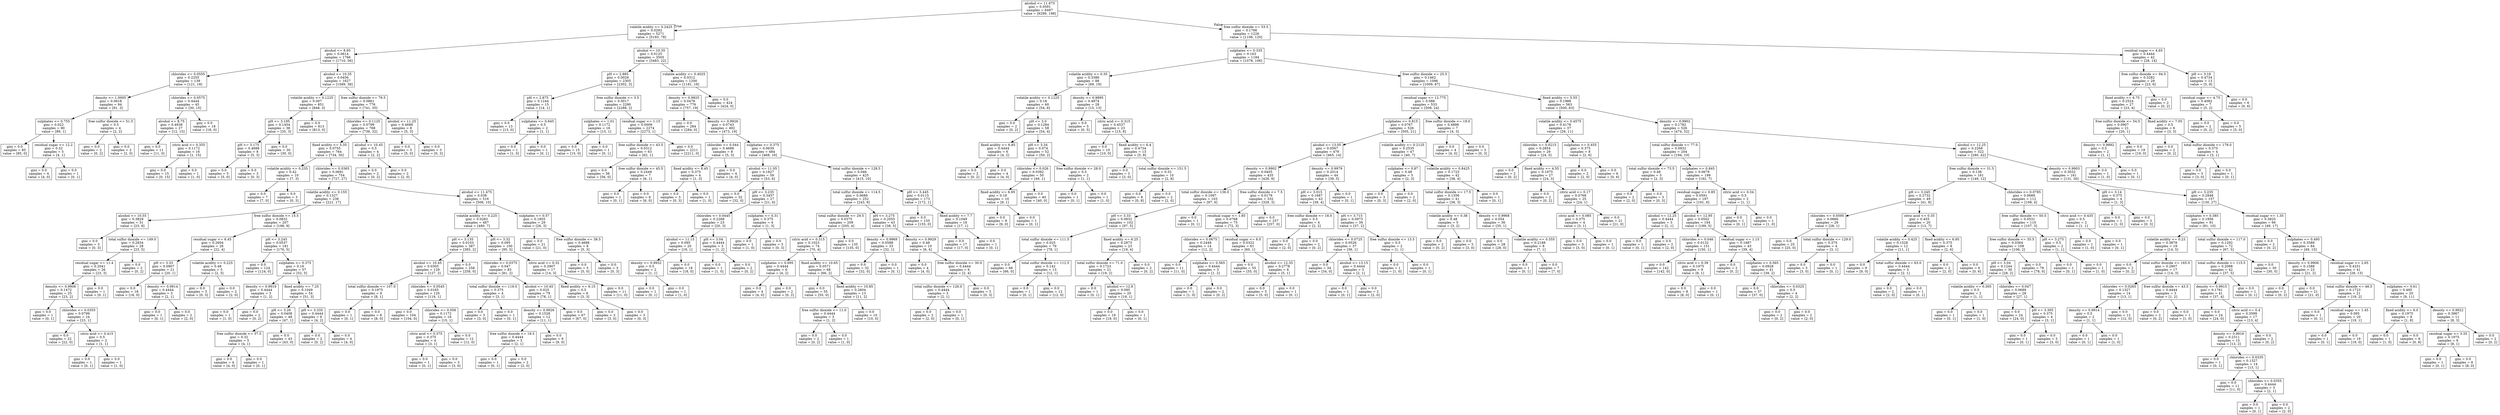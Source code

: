 digraph Tree {
node [shape=box] ;
0 [label="alcohol <= 11.675\ngini = 0.0591\nsamples = 6497\nvalue = [6299, 198]"] ;
1 [label="volatile acidity <= 0.2425\ngini = 0.0292\nsamples = 5271\nvalue = [5193, 78]"] ;
0 -> 1 [labeldistance=2.5, labelangle=45, headlabel="True"] ;
2 [label="alcohol <= 8.95\ngini = 0.0614\nsamples = 1766\nvalue = [1710, 56]"] ;
1 -> 2 ;
3 [label="chlorides <= 0.0555\ngini = 0.2255\nsamples = 139\nvalue = [121, 18]"] ;
2 -> 3 ;
4 [label="density <= 1.0005\ngini = 0.0618\nsamples = 94\nvalue = [91, 3]"] ;
3 -> 4 ;
5 [label="sulphates <= 0.755\ngini = 0.022\nsamples = 90\nvalue = [89, 1]"] ;
4 -> 5 ;
6 [label="gini = 0.0\nsamples = 85\nvalue = [85, 0]"] ;
5 -> 6 ;
7 [label="residual sugar <= 12.2\ngini = 0.32\nsamples = 5\nvalue = [4, 1]"] ;
5 -> 7 ;
8 [label="gini = 0.0\nsamples = 4\nvalue = [4, 0]"] ;
7 -> 8 ;
9 [label="gini = 0.0\nsamples = 1\nvalue = [0, 1]"] ;
7 -> 9 ;
10 [label="free sulfur dioxide <= 51.5\ngini = 0.5\nsamples = 4\nvalue = [2, 2]"] ;
4 -> 10 ;
11 [label="gini = 0.0\nsamples = 2\nvalue = [0, 2]"] ;
10 -> 11 ;
12 [label="gini = 0.0\nsamples = 2\nvalue = [2, 0]"] ;
10 -> 12 ;
13 [label="chlorides <= 0.0575\ngini = 0.4444\nsamples = 45\nvalue = [30, 15]"] ;
3 -> 13 ;
14 [label="alcohol <= 8.75\ngini = 0.4938\nsamples = 27\nvalue = [12, 15]"] ;
13 -> 14 ;
15 [label="gini = 0.0\nsamples = 11\nvalue = [11, 0]"] ;
14 -> 15 ;
16 [label="citric acid <= 0.355\ngini = 0.1172\nsamples = 16\nvalue = [1, 15]"] ;
14 -> 16 ;
17 [label="gini = 0.0\nsamples = 15\nvalue = [0, 15]"] ;
16 -> 17 ;
18 [label="gini = 0.0\nsamples = 1\nvalue = [1, 0]"] ;
16 -> 18 ;
19 [label="gini = 0.0\nsamples = 18\nvalue = [18, 0]"] ;
13 -> 19 ;
20 [label="alcohol <= 10.35\ngini = 0.0456\nsamples = 1627\nvalue = [1589, 38]"] ;
2 -> 20 ;
21 [label="volatile acidity <= 0.1225\ngini = 0.007\nsamples = 851\nvalue = [848, 3]"] ;
20 -> 21 ;
22 [label="pH <= 3.195\ngini = 0.1454\nsamples = 38\nvalue = [35, 3]"] ;
21 -> 22 ;
23 [label="pH <= 3.175\ngini = 0.4688\nsamples = 8\nvalue = [5, 3]"] ;
22 -> 23 ;
24 [label="gini = 0.0\nsamples = 5\nvalue = [5, 0]"] ;
23 -> 24 ;
25 [label="gini = 0.0\nsamples = 3\nvalue = [0, 3]"] ;
23 -> 25 ;
26 [label="gini = 0.0\nsamples = 30\nvalue = [30, 0]"] ;
22 -> 26 ;
27 [label="gini = 0.0\nsamples = 813\nvalue = [813, 0]"] ;
21 -> 27 ;
28 [label="free sulfur dioxide <= 79.5\ngini = 0.0861\nsamples = 776\nvalue = [741, 35]"] ;
20 -> 28 ;
29 [label="chlorides <= 0.1125\ngini = 0.0799\nsamples = 768\nvalue = [736, 32]"] ;
28 -> 29 ;
30 [label="fixed acidity <= 5.35\ngini = 0.0755\nsamples = 764\nvalue = [734, 30]"] ;
29 -> 30 ;
31 [label="volatile acidity <= 0.235\ngini = 0.42\nsamples = 10\nvalue = [7, 3]"] ;
30 -> 31 ;
32 [label="gini = 0.0\nsamples = 7\nvalue = [7, 0]"] ;
31 -> 32 ;
33 [label="gini = 0.0\nsamples = 3\nvalue = [0, 3]"] ;
31 -> 33 ;
34 [label="chlorides <= 0.0365\ngini = 0.0691\nsamples = 754\nvalue = [727, 27]"] ;
30 -> 34 ;
35 [label="volatile acidity <= 0.155\ngini = 0.1327\nsamples = 238\nvalue = [221, 17]"] ;
34 -> 35 ;
36 [label="alcohol <= 10.55\ngini = 0.3829\nsamples = 31\nvalue = [23, 8]"] ;
35 -> 36 ;
37 [label="gini = 0.0\nsamples = 3\nvalue = [0, 3]"] ;
36 -> 37 ;
38 [label="total sulfur dioxide <= 149.0\ngini = 0.2934\nsamples = 28\nvalue = [23, 5]"] ;
36 -> 38 ;
39 [label="residual sugar <= 11.4\ngini = 0.2041\nsamples = 26\nvalue = [23, 3]"] ;
38 -> 39 ;
40 [label="density <= 0.9906\ngini = 0.1472\nsamples = 25\nvalue = [23, 2]"] ;
39 -> 40 ;
41 [label="gini = 0.0\nsamples = 1\nvalue = [0, 1]"] ;
40 -> 41 ;
42 [label="chlorides <= 0.0355\ngini = 0.0799\nsamples = 24\nvalue = [23, 1]"] ;
40 -> 42 ;
43 [label="gini = 0.0\nsamples = 22\nvalue = [22, 0]"] ;
42 -> 43 ;
44 [label="citric acid <= 0.415\ngini = 0.5\nsamples = 2\nvalue = [1, 1]"] ;
42 -> 44 ;
45 [label="gini = 0.0\nsamples = 1\nvalue = [0, 1]"] ;
44 -> 45 ;
46 [label="gini = 0.0\nsamples = 1\nvalue = [1, 0]"] ;
44 -> 46 ;
47 [label="gini = 0.0\nsamples = 1\nvalue = [0, 1]"] ;
39 -> 47 ;
48 [label="gini = 0.0\nsamples = 2\nvalue = [0, 2]"] ;
38 -> 48 ;
49 [label="free sulfur dioxide <= 15.5\ngini = 0.0832\nsamples = 207\nvalue = [198, 9]"] ;
35 -> 49 ;
50 [label="residual sugar <= 6.45\ngini = 0.2604\nsamples = 26\nvalue = [22, 4]"] ;
49 -> 50 ;
51 [label="pH <= 3.33\ngini = 0.0907\nsamples = 21\nvalue = [20, 1]"] ;
50 -> 51 ;
52 [label="gini = 0.0\nsamples = 18\nvalue = [18, 0]"] ;
51 -> 52 ;
53 [label="density <= 0.9914\ngini = 0.4444\nsamples = 3\nvalue = [2, 1]"] ;
51 -> 53 ;
54 [label="gini = 0.0\nsamples = 1\nvalue = [0, 1]"] ;
53 -> 54 ;
55 [label="gini = 0.0\nsamples = 2\nvalue = [2, 0]"] ;
53 -> 55 ;
56 [label="volatile acidity <= 0.225\ngini = 0.48\nsamples = 5\nvalue = [2, 3]"] ;
50 -> 56 ;
57 [label="gini = 0.0\nsamples = 3\nvalue = [0, 3]"] ;
56 -> 57 ;
58 [label="gini = 0.0\nsamples = 2\nvalue = [2, 0]"] ;
56 -> 58 ;
59 [label="pH <= 3.245\ngini = 0.0537\nsamples = 181\nvalue = [176, 5]"] ;
49 -> 59 ;
60 [label="gini = 0.0\nsamples = 124\nvalue = [124, 0]"] ;
59 -> 60 ;
61 [label="sulphates <= 0.375\ngini = 0.16\nsamples = 57\nvalue = [52, 5]"] ;
59 -> 61 ;
62 [label="density <= 0.9919\ngini = 0.4444\nsamples = 3\nvalue = [1, 2]"] ;
61 -> 62 ;
63 [label="gini = 0.0\nsamples = 1\nvalue = [1, 0]"] ;
62 -> 63 ;
64 [label="gini = 0.0\nsamples = 2\nvalue = [0, 2]"] ;
62 -> 64 ;
65 [label="fixed acidity <= 7.25\ngini = 0.1049\nsamples = 54\nvalue = [51, 3]"] ;
61 -> 65 ;
66 [label="pH <= 3.26\ngini = 0.0408\nsamples = 48\nvalue = [47, 1]"] ;
65 -> 66 ;
67 [label="free sulfur dioxide <= 37.5\ngini = 0.32\nsamples = 5\nvalue = [4, 1]"] ;
66 -> 67 ;
68 [label="gini = 0.0\nsamples = 4\nvalue = [4, 0]"] ;
67 -> 68 ;
69 [label="gini = 0.0\nsamples = 1\nvalue = [0, 1]"] ;
67 -> 69 ;
70 [label="gini = 0.0\nsamples = 43\nvalue = [43, 0]"] ;
66 -> 70 ;
71 [label="pH <= 3.335\ngini = 0.4444\nsamples = 6\nvalue = [4, 2]"] ;
65 -> 71 ;
72 [label="gini = 0.0\nsamples = 2\nvalue = [0, 2]"] ;
71 -> 72 ;
73 [label="gini = 0.0\nsamples = 4\nvalue = [4, 0]"] ;
71 -> 73 ;
74 [label="alcohol <= 11.475\ngini = 0.038\nsamples = 516\nvalue = [506, 10]"] ;
34 -> 74 ;
75 [label="volatile acidity <= 0.225\ngini = 0.0283\nsamples = 487\nvalue = [480, 7]"] ;
74 -> 75 ;
76 [label="pH <= 3.135\ngini = 0.0103\nsamples = 387\nvalue = [385, 2]"] ;
75 -> 76 ;
77 [label="alcohol <= 10.45\ngini = 0.0305\nsamples = 129\nvalue = [127, 2]"] ;
76 -> 77 ;
78 [label="total sulfur dioxide <= 107.0\ngini = 0.1975\nsamples = 9\nvalue = [8, 1]"] ;
77 -> 78 ;
79 [label="gini = 0.0\nsamples = 1\nvalue = [0, 1]"] ;
78 -> 79 ;
80 [label="gini = 0.0\nsamples = 8\nvalue = [8, 0]"] ;
78 -> 80 ;
81 [label="chlorides <= 0.0545\ngini = 0.0165\nsamples = 120\nvalue = [119, 1]"] ;
77 -> 81 ;
82 [label="gini = 0.0\nsamples = 104\nvalue = [104, 0]"] ;
81 -> 82 ;
83 [label="chlorides <= 0.056\ngini = 0.1172\nsamples = 16\nvalue = [15, 1]"] ;
81 -> 83 ;
84 [label="citric acid <= 0.375\ngini = 0.375\nsamples = 4\nvalue = [3, 1]"] ;
83 -> 84 ;
85 [label="gini = 0.0\nsamples = 1\nvalue = [0, 1]"] ;
84 -> 85 ;
86 [label="gini = 0.0\nsamples = 3\nvalue = [3, 0]"] ;
84 -> 86 ;
87 [label="gini = 0.0\nsamples = 12\nvalue = [12, 0]"] ;
83 -> 87 ;
88 [label="gini = 0.0\nsamples = 258\nvalue = [258, 0]"] ;
76 -> 88 ;
89 [label="pH <= 3.32\ngini = 0.095\nsamples = 100\nvalue = [95, 5]"] ;
75 -> 89 ;
90 [label="chlorides <= 0.0375\ngini = 0.047\nsamples = 83\nvalue = [81, 2]"] ;
89 -> 90 ;
91 [label="total sulfur dioxide <= 119.0\ngini = 0.375\nsamples = 4\nvalue = [3, 1]"] ;
90 -> 91 ;
92 [label="gini = 0.0\nsamples = 3\nvalue = [3, 0]"] ;
91 -> 92 ;
93 [label="gini = 0.0\nsamples = 1\nvalue = [0, 1]"] ;
91 -> 93 ;
94 [label="alcohol <= 10.45\ngini = 0.025\nsamples = 79\nvalue = [78, 1]"] ;
90 -> 94 ;
95 [label="density <= 0.9926\ngini = 0.1528\nsamples = 12\nvalue = [11, 1]"] ;
94 -> 95 ;
96 [label="free sulfur dioxide <= 18.5\ngini = 0.4444\nsamples = 3\nvalue = [2, 1]"] ;
95 -> 96 ;
97 [label="gini = 0.0\nsamples = 1\nvalue = [0, 1]"] ;
96 -> 97 ;
98 [label="gini = 0.0\nsamples = 2\nvalue = [2, 0]"] ;
96 -> 98 ;
99 [label="gini = 0.0\nsamples = 9\nvalue = [9, 0]"] ;
95 -> 99 ;
100 [label="gini = 0.0\nsamples = 67\nvalue = [67, 0]"] ;
94 -> 100 ;
101 [label="citric acid <= 0.32\ngini = 0.2907\nsamples = 17\nvalue = [14, 3]"] ;
89 -> 101 ;
102 [label="fixed acidity <= 6.15\ngini = 0.5\nsamples = 6\nvalue = [3, 3]"] ;
101 -> 102 ;
103 [label="gini = 0.0\nsamples = 3\nvalue = [3, 0]"] ;
102 -> 103 ;
104 [label="gini = 0.0\nsamples = 3\nvalue = [0, 3]"] ;
102 -> 104 ;
105 [label="gini = 0.0\nsamples = 11\nvalue = [11, 0]"] ;
101 -> 105 ;
106 [label="sulphates <= 0.57\ngini = 0.1855\nsamples = 29\nvalue = [26, 3]"] ;
74 -> 106 ;
107 [label="gini = 0.0\nsamples = 21\nvalue = [21, 0]"] ;
106 -> 107 ;
108 [label="free sulfur dioxide <= 38.5\ngini = 0.4688\nsamples = 8\nvalue = [5, 3]"] ;
106 -> 108 ;
109 [label="gini = 0.0\nsamples = 5\nvalue = [5, 0]"] ;
108 -> 109 ;
110 [label="gini = 0.0\nsamples = 3\nvalue = [0, 3]"] ;
108 -> 110 ;
111 [label="alcohol <= 10.45\ngini = 0.5\nsamples = 4\nvalue = [2, 2]"] ;
29 -> 111 ;
112 [label="gini = 0.0\nsamples = 2\nvalue = [0, 2]"] ;
111 -> 112 ;
113 [label="gini = 0.0\nsamples = 2\nvalue = [2, 0]"] ;
111 -> 113 ;
114 [label="alcohol <= 11.25\ngini = 0.4688\nsamples = 8\nvalue = [5, 3]"] ;
28 -> 114 ;
115 [label="gini = 0.0\nsamples = 5\nvalue = [5, 0]"] ;
114 -> 115 ;
116 [label="gini = 0.0\nsamples = 3\nvalue = [0, 3]"] ;
114 -> 116 ;
117 [label="alcohol <= 10.35\ngini = 0.0125\nsamples = 3505\nvalue = [3483, 22]"] ;
1 -> 117 ;
118 [label="pH <= 2.885\ngini = 0.0026\nsamples = 2305\nvalue = [2302, 3]"] ;
117 -> 118 ;
119 [label="pH <= 2.875\ngini = 0.1244\nsamples = 15\nvalue = [14, 1]"] ;
118 -> 119 ;
120 [label="gini = 0.0\nsamples = 13\nvalue = [13, 0]"] ;
119 -> 120 ;
121 [label="sulphates <= 0.645\ngini = 0.5\nsamples = 2\nvalue = [1, 1]"] ;
119 -> 121 ;
122 [label="gini = 0.0\nsamples = 1\nvalue = [1, 0]"] ;
121 -> 122 ;
123 [label="gini = 0.0\nsamples = 1\nvalue = [0, 1]"] ;
121 -> 123 ;
124 [label="free sulfur dioxide <= 3.5\ngini = 0.0017\nsamples = 2290\nvalue = [2288, 2]"] ;
118 -> 124 ;
125 [label="sulphates <= 1.01\ngini = 0.1172\nsamples = 16\nvalue = [15, 1]"] ;
124 -> 125 ;
126 [label="gini = 0.0\nsamples = 15\nvalue = [15, 0]"] ;
125 -> 126 ;
127 [label="gini = 0.0\nsamples = 1\nvalue = [0, 1]"] ;
125 -> 127 ;
128 [label="residual sugar <= 1.15\ngini = 0.0009\nsamples = 2274\nvalue = [2273, 1]"] ;
124 -> 128 ;
129 [label="free sulfur dioxide <= 43.5\ngini = 0.0312\nsamples = 63\nvalue = [62, 1]"] ;
128 -> 129 ;
130 [label="gini = 0.0\nsamples = 56\nvalue = [56, 0]"] ;
129 -> 130 ;
131 [label="free sulfur dioxide <= 45.5\ngini = 0.2449\nsamples = 7\nvalue = [6, 1]"] ;
129 -> 131 ;
132 [label="gini = 0.0\nsamples = 1\nvalue = [0, 1]"] ;
131 -> 132 ;
133 [label="gini = 0.0\nsamples = 6\nvalue = [6, 0]"] ;
131 -> 133 ;
134 [label="gini = 0.0\nsamples = 2211\nvalue = [2211, 0]"] ;
128 -> 134 ;
135 [label="volatile acidity <= 0.4025\ngini = 0.0312\nsamples = 1200\nvalue = [1181, 19]"] ;
117 -> 135 ;
136 [label="density <= 0.9925\ngini = 0.0478\nsamples = 776\nvalue = [757, 19]"] ;
135 -> 136 ;
137 [label="gini = 0.0\nsamples = 284\nvalue = [284, 0]"] ;
136 -> 137 ;
138 [label="density <= 0.9926\ngini = 0.0743\nsamples = 492\nvalue = [473, 19]"] ;
136 -> 138 ;
139 [label="chlorides <= 0.044\ngini = 0.4688\nsamples = 8\nvalue = [5, 3]"] ;
138 -> 139 ;
140 [label="fixed acidity <= 8.45\ngini = 0.375\nsamples = 4\nvalue = [1, 3]"] ;
139 -> 140 ;
141 [label="gini = 0.0\nsamples = 3\nvalue = [0, 3]"] ;
140 -> 141 ;
142 [label="gini = 0.0\nsamples = 1\nvalue = [1, 0]"] ;
140 -> 142 ;
143 [label="gini = 0.0\nsamples = 4\nvalue = [4, 0]"] ;
139 -> 143 ;
144 [label="sulphates <= 0.375\ngini = 0.0639\nsamples = 484\nvalue = [468, 16]"] ;
138 -> 144 ;
145 [label="alcohol <= 11.05\ngini = 0.1827\nsamples = 59\nvalue = [53, 6]"] ;
144 -> 145 ;
146 [label="gini = 0.0\nsamples = 32\nvalue = [32, 0]"] ;
145 -> 146 ;
147 [label="pH <= 3.235\ngini = 0.3457\nsamples = 27\nvalue = [21, 6]"] ;
145 -> 147 ;
148 [label="chlorides <= 0.0445\ngini = 0.2268\nsamples = 23\nvalue = [20, 3]"] ;
147 -> 148 ;
149 [label="alcohol <= 11.15\ngini = 0.095\nsamples = 20\nvalue = [19, 1]"] ;
148 -> 149 ;
150 [label="density <= 0.9932\ngini = 0.5\nsamples = 2\nvalue = [1, 1]"] ;
149 -> 150 ;
151 [label="gini = 0.0\nsamples = 1\nvalue = [0, 1]"] ;
150 -> 151 ;
152 [label="gini = 0.0\nsamples = 1\nvalue = [1, 0]"] ;
150 -> 152 ;
153 [label="gini = 0.0\nsamples = 18\nvalue = [18, 0]"] ;
149 -> 153 ;
154 [label="pH <= 3.04\ngini = 0.4444\nsamples = 3\nvalue = [1, 2]"] ;
148 -> 154 ;
155 [label="gini = 0.0\nsamples = 1\nvalue = [1, 0]"] ;
154 -> 155 ;
156 [label="gini = 0.0\nsamples = 2\nvalue = [0, 2]"] ;
154 -> 156 ;
157 [label="sulphates <= 0.31\ngini = 0.375\nsamples = 4\nvalue = [1, 3]"] ;
147 -> 157 ;
158 [label="gini = 0.0\nsamples = 1\nvalue = [1, 0]"] ;
157 -> 158 ;
159 [label="gini = 0.0\nsamples = 3\nvalue = [0, 3]"] ;
157 -> 159 ;
160 [label="total sulfur dioxide <= 128.5\ngini = 0.046\nsamples = 425\nvalue = [415, 10]"] ;
144 -> 160 ;
161 [label="total sulfur dioxide <= 114.5\ngini = 0.0689\nsamples = 252\nvalue = [243, 9]"] ;
160 -> 161 ;
162 [label="total sulfur dioxide <= 29.5\ngini = 0.0375\nsamples = 209\nvalue = [205, 4]"] ;
161 -> 162 ;
163 [label="citric acid <= 0.315\ngini = 0.1023\nsamples = 74\nvalue = [70, 4]"] ;
162 -> 163 ;
164 [label="sulphates <= 0.695\ngini = 0.4444\nsamples = 6\nvalue = [4, 2]"] ;
163 -> 164 ;
165 [label="gini = 0.0\nsamples = 4\nvalue = [4, 0]"] ;
164 -> 165 ;
166 [label="gini = 0.0\nsamples = 2\nvalue = [0, 2]"] ;
164 -> 166 ;
167 [label="fixed acidity <= 10.65\ngini = 0.0571\nsamples = 68\nvalue = [66, 2]"] ;
163 -> 167 ;
168 [label="gini = 0.0\nsamples = 55\nvalue = [55, 0]"] ;
167 -> 168 ;
169 [label="fixed acidity <= 10.85\ngini = 0.2604\nsamples = 13\nvalue = [11, 2]"] ;
167 -> 169 ;
170 [label="free sulfur dioxide <= 11.0\ngini = 0.4444\nsamples = 3\nvalue = [1, 2]"] ;
169 -> 170 ;
171 [label="gini = 0.0\nsamples = 2\nvalue = [0, 2]"] ;
170 -> 171 ;
172 [label="gini = 0.0\nsamples = 1\nvalue = [1, 0]"] ;
170 -> 172 ;
173 [label="gini = 0.0\nsamples = 10\nvalue = [10, 0]"] ;
169 -> 173 ;
174 [label="gini = 0.0\nsamples = 135\nvalue = [135, 0]"] ;
162 -> 174 ;
175 [label="pH <= 3.275\ngini = 0.2055\nsamples = 43\nvalue = [38, 5]"] ;
161 -> 175 ;
176 [label="density <= 0.9969\ngini = 0.0588\nsamples = 33\nvalue = [32, 1]"] ;
175 -> 176 ;
177 [label="gini = 0.0\nsamples = 32\nvalue = [32, 0]"] ;
176 -> 177 ;
178 [label="gini = 0.0\nsamples = 1\nvalue = [0, 1]"] ;
176 -> 178 ;
179 [label="density <= 0.9929\ngini = 0.48\nsamples = 10\nvalue = [6, 4]"] ;
175 -> 179 ;
180 [label="gini = 0.0\nsamples = 4\nvalue = [4, 0]"] ;
179 -> 180 ;
181 [label="free sulfur dioxide <= 30.0\ngini = 0.4444\nsamples = 6\nvalue = [2, 4]"] ;
179 -> 181 ;
182 [label="total sulfur dioxide <= 126.0\ngini = 0.4444\nsamples = 3\nvalue = [2, 1]"] ;
181 -> 182 ;
183 [label="gini = 0.0\nsamples = 2\nvalue = [2, 0]"] ;
182 -> 183 ;
184 [label="gini = 0.0\nsamples = 1\nvalue = [0, 1]"] ;
182 -> 184 ;
185 [label="gini = 0.0\nsamples = 3\nvalue = [0, 3]"] ;
181 -> 185 ;
186 [label="pH <= 3.445\ngini = 0.0115\nsamples = 173\nvalue = [172, 1]"] ;
160 -> 186 ;
187 [label="gini = 0.0\nsamples = 155\nvalue = [155, 0]"] ;
186 -> 187 ;
188 [label="fixed acidity <= 7.7\ngini = 0.1049\nsamples = 18\nvalue = [17, 1]"] ;
186 -> 188 ;
189 [label="gini = 0.0\nsamples = 17\nvalue = [17, 0]"] ;
188 -> 189 ;
190 [label="gini = 0.0\nsamples = 1\nvalue = [0, 1]"] ;
188 -> 190 ;
191 [label="gini = 0.0\nsamples = 424\nvalue = [424, 0]"] ;
135 -> 191 ;
192 [label="free sulfur dioxide <= 53.5\ngini = 0.1766\nsamples = 1226\nvalue = [1106, 120]"] ;
0 -> 192 [labeldistance=2.5, labelangle=-45, headlabel="False"] ;
193 [label="sulphates <= 0.335\ngini = 0.163\nsamples = 1184\nvalue = [1078, 106]"] ;
192 -> 193 ;
194 [label="volatile acidity <= 0.35\ngini = 0.3386\nsamples = 88\nvalue = [69, 19]"] ;
193 -> 194 ;
195 [label="volatile acidity <= 0.1225\ngini = 0.18\nsamples = 60\nvalue = [54, 6]"] ;
194 -> 195 ;
196 [label="gini = 0.0\nsamples = 2\nvalue = [0, 2]"] ;
195 -> 196 ;
197 [label="pH <= 3.0\ngini = 0.1284\nsamples = 58\nvalue = [54, 4]"] ;
195 -> 197 ;
198 [label="fixed acidity <= 6.85\ngini = 0.4444\nsamples = 6\nvalue = [4, 2]"] ;
197 -> 198 ;
199 [label="gini = 0.0\nsamples = 2\nvalue = [0, 2]"] ;
198 -> 199 ;
200 [label="gini = 0.0\nsamples = 4\nvalue = [4, 0]"] ;
198 -> 200 ;
201 [label="pH <= 3.34\ngini = 0.074\nsamples = 52\nvalue = [50, 2]"] ;
197 -> 201 ;
202 [label="chlorides <= 0.026\ngini = 0.0392\nsamples = 50\nvalue = [49, 1]"] ;
201 -> 202 ;
203 [label="fixed acidity <= 6.95\ngini = 0.18\nsamples = 10\nvalue = [9, 1]"] ;
202 -> 203 ;
204 [label="gini = 0.0\nsamples = 9\nvalue = [9, 0]"] ;
203 -> 204 ;
205 [label="gini = 0.0\nsamples = 1\nvalue = [0, 1]"] ;
203 -> 205 ;
206 [label="gini = 0.0\nsamples = 40\nvalue = [40, 0]"] ;
202 -> 206 ;
207 [label="free sulfur dioxide <= 28.0\ngini = 0.5\nsamples = 2\nvalue = [1, 1]"] ;
201 -> 207 ;
208 [label="gini = 0.0\nsamples = 1\nvalue = [0, 1]"] ;
207 -> 208 ;
209 [label="gini = 0.0\nsamples = 1\nvalue = [1, 0]"] ;
207 -> 209 ;
210 [label="density <= 0.9895\ngini = 0.4974\nsamples = 28\nvalue = [15, 13]"] ;
194 -> 210 ;
211 [label="gini = 0.0\nsamples = 5\nvalue = [0, 5]"] ;
210 -> 211 ;
212 [label="citric acid <= 0.315\ngini = 0.4537\nsamples = 23\nvalue = [15, 8]"] ;
210 -> 212 ;
213 [label="gini = 0.0\nsamples = 10\nvalue = [10, 0]"] ;
212 -> 213 ;
214 [label="fixed acidity <= 6.4\ngini = 0.4734\nsamples = 13\nvalue = [5, 8]"] ;
212 -> 214 ;
215 [label="gini = 0.0\nsamples = 3\nvalue = [3, 0]"] ;
214 -> 215 ;
216 [label="total sulfur dioxide <= 151.5\ngini = 0.32\nsamples = 10\nvalue = [2, 8]"] ;
214 -> 216 ;
217 [label="gini = 0.0\nsamples = 8\nvalue = [0, 8]"] ;
216 -> 217 ;
218 [label="gini = 0.0\nsamples = 2\nvalue = [2, 0]"] ;
216 -> 218 ;
219 [label="free sulfur dioxide <= 25.5\ngini = 0.1462\nsamples = 1096\nvalue = [1009, 87]"] ;
193 -> 219 ;
220 [label="residual sugar <= 12.775\ngini = 0.086\nsamples = 533\nvalue = [509, 24]"] ;
219 -> 220 ;
221 [label="sulphates <= 0.815\ngini = 0.0767\nsamples = 526\nvalue = [505, 21]"] ;
220 -> 221 ;
222 [label="alcohol <= 13.05\ngini = 0.0567\nsamples = 479\nvalue = [465, 14]"] ;
221 -> 222 ;
223 [label="density <= 0.9902\ngini = 0.0405\nsamples = 435\nvalue = [426, 9]"] ;
222 -> 223 ;
224 [label="total sulfur dioxide <= 136.0\ngini = 0.1097\nsamples = 103\nvalue = [97, 6]"] ;
223 -> 224 ;
225 [label="pH <= 3.33\ngini = 0.0932\nsamples = 102\nvalue = [97, 5]"] ;
224 -> 225 ;
226 [label="total sulfur dioxide <= 111.5\ngini = 0.025\nsamples = 79\nvalue = [78, 1]"] ;
225 -> 226 ;
227 [label="gini = 0.0\nsamples = 66\nvalue = [66, 0]"] ;
226 -> 227 ;
228 [label="total sulfur dioxide <= 112.5\ngini = 0.142\nsamples = 13\nvalue = [12, 1]"] ;
226 -> 228 ;
229 [label="gini = 0.0\nsamples = 1\nvalue = [0, 1]"] ;
228 -> 229 ;
230 [label="gini = 0.0\nsamples = 12\nvalue = [12, 0]"] ;
228 -> 230 ;
231 [label="fixed acidity <= 6.25\ngini = 0.2873\nsamples = 23\nvalue = [19, 4]"] ;
225 -> 231 ;
232 [label="total sulfur dioxide <= 71.0\ngini = 0.1723\nsamples = 21\nvalue = [19, 2]"] ;
231 -> 232 ;
233 [label="gini = 0.0\nsamples = 1\nvalue = [0, 1]"] ;
232 -> 233 ;
234 [label="alcohol <= 12.9\ngini = 0.095\nsamples = 20\nvalue = [19, 1]"] ;
232 -> 234 ;
235 [label="gini = 0.0\nsamples = 19\nvalue = [19, 0]"] ;
234 -> 235 ;
236 [label="gini = 0.0\nsamples = 1\nvalue = [0, 1]"] ;
234 -> 236 ;
237 [label="gini = 0.0\nsamples = 2\nvalue = [0, 2]"] ;
231 -> 237 ;
238 [label="gini = 0.0\nsamples = 1\nvalue = [0, 1]"] ;
224 -> 238 ;
239 [label="free sulfur dioxide <= 7.5\ngini = 0.0179\nsamples = 332\nvalue = [329, 3]"] ;
223 -> 239 ;
240 [label="residual sugar <= 1.85\ngini = 0.0768\nsamples = 75\nvalue = [72, 3]"] ;
239 -> 240 ;
241 [label="chlorides <= 0.0675\ngini = 0.2449\nsamples = 14\nvalue = [12, 2]"] ;
240 -> 241 ;
242 [label="gini = 0.0\nsamples = 11\nvalue = [11, 0]"] ;
241 -> 242 ;
243 [label="sulphates <= 0.565\ngini = 0.4444\nsamples = 3\nvalue = [1, 2]"] ;
241 -> 243 ;
244 [label="gini = 0.0\nsamples = 1\nvalue = [1, 0]"] ;
243 -> 244 ;
245 [label="gini = 0.0\nsamples = 2\nvalue = [0, 2]"] ;
243 -> 245 ;
246 [label="residual sugar <= 6.0\ngini = 0.0322\nsamples = 61\nvalue = [60, 1]"] ;
240 -> 246 ;
247 [label="gini = 0.0\nsamples = 55\nvalue = [55, 0]"] ;
246 -> 247 ;
248 [label="alcohol <= 12.35\ngini = 0.2778\nsamples = 6\nvalue = [5, 1]"] ;
246 -> 248 ;
249 [label="gini = 0.0\nsamples = 5\nvalue = [5, 0]"] ;
248 -> 249 ;
250 [label="gini = 0.0\nsamples = 1\nvalue = [0, 1]"] ;
248 -> 250 ;
251 [label="gini = 0.0\nsamples = 257\nvalue = [257, 0]"] ;
239 -> 251 ;
252 [label="density <= 0.9979\ngini = 0.2014\nsamples = 44\nvalue = [39, 5]"] ;
222 -> 252 ;
253 [label="pH <= 3.015\ngini = 0.1687\nsamples = 43\nvalue = [39, 4]"] ;
252 -> 253 ;
254 [label="free sulfur dioxide <= 18.0\ngini = 0.5\nsamples = 4\nvalue = [2, 2]"] ;
253 -> 254 ;
255 [label="gini = 0.0\nsamples = 2\nvalue = [2, 0]"] ;
254 -> 255 ;
256 [label="gini = 0.0\nsamples = 2\nvalue = [0, 2]"] ;
254 -> 256 ;
257 [label="pH <= 3.715\ngini = 0.0973\nsamples = 39\nvalue = [37, 2]"] ;
253 -> 257 ;
258 [label="chlorides <= 0.0725\ngini = 0.0526\nsamples = 37\nvalue = [36, 1]"] ;
257 -> 258 ;
259 [label="gini = 0.0\nsamples = 34\nvalue = [34, 0]"] ;
258 -> 259 ;
260 [label="alcohol <= 13.15\ngini = 0.4444\nsamples = 3\nvalue = [2, 1]"] ;
258 -> 260 ;
261 [label="gini = 0.0\nsamples = 1\nvalue = [0, 1]"] ;
260 -> 261 ;
262 [label="gini = 0.0\nsamples = 2\nvalue = [2, 0]"] ;
260 -> 262 ;
263 [label="free sulfur dioxide <= 13.5\ngini = 0.5\nsamples = 2\nvalue = [1, 1]"] ;
257 -> 263 ;
264 [label="gini = 0.0\nsamples = 1\nvalue = [1, 0]"] ;
263 -> 264 ;
265 [label="gini = 0.0\nsamples = 1\nvalue = [0, 1]"] ;
263 -> 265 ;
266 [label="gini = 0.0\nsamples = 1\nvalue = [0, 1]"] ;
252 -> 266 ;
267 [label="volatile acidity <= 0.2125\ngini = 0.2535\nsamples = 47\nvalue = [40, 7]"] ;
221 -> 267 ;
268 [label="sulphates <= 0.87\ngini = 0.48\nsamples = 5\nvalue = [2, 3]"] ;
267 -> 268 ;
269 [label="gini = 0.0\nsamples = 3\nvalue = [0, 3]"] ;
268 -> 269 ;
270 [label="gini = 0.0\nsamples = 2\nvalue = [2, 0]"] ;
268 -> 270 ;
271 [label="volatile acidity <= 0.8425\ngini = 0.1723\nsamples = 42\nvalue = [38, 4]"] ;
267 -> 271 ;
272 [label="total sulfur dioxide <= 17.5\ngini = 0.1356\nsamples = 41\nvalue = [38, 3]"] ;
271 -> 272 ;
273 [label="volatile acidity <= 0.38\ngini = 0.48\nsamples = 5\nvalue = [3, 2]"] ;
272 -> 273 ;
274 [label="gini = 0.0\nsamples = 2\nvalue = [0, 2]"] ;
273 -> 274 ;
275 [label="gini = 0.0\nsamples = 3\nvalue = [3, 0]"] ;
273 -> 275 ;
276 [label="density <= 0.9968\ngini = 0.054\nsamples = 36\nvalue = [35, 1]"] ;
272 -> 276 ;
277 [label="gini = 0.0\nsamples = 28\nvalue = [28, 0]"] ;
276 -> 277 ;
278 [label="volatile acidity <= 0.355\ngini = 0.2188\nsamples = 8\nvalue = [7, 1]"] ;
276 -> 278 ;
279 [label="gini = 0.0\nsamples = 1\nvalue = [0, 1]"] ;
278 -> 279 ;
280 [label="gini = 0.0\nsamples = 7\nvalue = [7, 0]"] ;
278 -> 280 ;
281 [label="gini = 0.0\nsamples = 1\nvalue = [0, 1]"] ;
271 -> 281 ;
282 [label="free sulfur dioxide <= 19.0\ngini = 0.4898\nsamples = 7\nvalue = [4, 3]"] ;
220 -> 282 ;
283 [label="gini = 0.0\nsamples = 4\nvalue = [4, 0]"] ;
282 -> 283 ;
284 [label="gini = 0.0\nsamples = 3\nvalue = [0, 3]"] ;
282 -> 284 ;
285 [label="fixed acidity <= 5.55\ngini = 0.1988\nsamples = 563\nvalue = [500, 63]"] ;
219 -> 285 ;
286 [label="volatile acidity <= 0.4575\ngini = 0.4178\nsamples = 37\nvalue = [26, 11]"] ;
285 -> 286 ;
287 [label="chlorides <= 0.0215\ngini = 0.2854\nsamples = 29\nvalue = [24, 5]"] ;
286 -> 287 ;
288 [label="gini = 0.0\nsamples = 2\nvalue = [0, 2]"] ;
287 -> 288 ;
289 [label="fixed acidity <= 4.55\ngini = 0.1975\nsamples = 27\nvalue = [24, 3]"] ;
287 -> 289 ;
290 [label="gini = 0.0\nsamples = 2\nvalue = [0, 2]"] ;
289 -> 290 ;
291 [label="citric acid <= 0.17\ngini = 0.0768\nsamples = 25\nvalue = [24, 1]"] ;
289 -> 291 ;
292 [label="citric acid <= 0.085\ngini = 0.375\nsamples = 4\nvalue = [3, 1]"] ;
291 -> 292 ;
293 [label="gini = 0.0\nsamples = 3\nvalue = [3, 0]"] ;
292 -> 293 ;
294 [label="gini = 0.0\nsamples = 1\nvalue = [0, 1]"] ;
292 -> 294 ;
295 [label="gini = 0.0\nsamples = 21\nvalue = [21, 0]"] ;
291 -> 295 ;
296 [label="sulphates <= 0.455\ngini = 0.375\nsamples = 8\nvalue = [2, 6]"] ;
286 -> 296 ;
297 [label="gini = 0.0\nsamples = 2\nvalue = [2, 0]"] ;
296 -> 297 ;
298 [label="gini = 0.0\nsamples = 6\nvalue = [0, 6]"] ;
296 -> 298 ;
299 [label="density <= 0.9902\ngini = 0.1782\nsamples = 526\nvalue = [474, 52]"] ;
285 -> 299 ;
300 [label="total sulfur dioxide <= 77.0\ngini = 0.0932\nsamples = 204\nvalue = [194, 10]"] ;
299 -> 300 ;
301 [label="total sulfur dioxide <= 73.5\ngini = 0.48\nsamples = 5\nvalue = [2, 3]"] ;
300 -> 301 ;
302 [label="gini = 0.0\nsamples = 2\nvalue = [2, 0]"] ;
301 -> 302 ;
303 [label="gini = 0.0\nsamples = 3\nvalue = [0, 3]"] ;
301 -> 303 ;
304 [label="sulphates <= 0.845\ngini = 0.0679\nsamples = 199\nvalue = [192, 7]"] ;
300 -> 304 ;
305 [label="residual sugar <= 0.85\ngini = 0.0591\nsamples = 197\nvalue = [191, 6]"] ;
304 -> 305 ;
306 [label="alcohol <= 12.25\ngini = 0.4444\nsamples = 3\nvalue = [2, 1]"] ;
305 -> 306 ;
307 [label="gini = 0.0\nsamples = 1\nvalue = [0, 1]"] ;
306 -> 307 ;
308 [label="gini = 0.0\nsamples = 2\nvalue = [2, 0]"] ;
306 -> 308 ;
309 [label="alcohol <= 12.95\ngini = 0.0502\nsamples = 194\nvalue = [189, 5]"] ;
305 -> 309 ;
310 [label="chlorides <= 0.046\ngini = 0.0132\nsamples = 151\nvalue = [150, 1]"] ;
309 -> 310 ;
311 [label="gini = 0.0\nsamples = 142\nvalue = [142, 0]"] ;
310 -> 311 ;
312 [label="citric acid <= 0.39\ngini = 0.1975\nsamples = 9\nvalue = [8, 1]"] ;
310 -> 312 ;
313 [label="gini = 0.0\nsamples = 8\nvalue = [8, 0]"] ;
312 -> 313 ;
314 [label="gini = 0.0\nsamples = 1\nvalue = [0, 1]"] ;
312 -> 314 ;
315 [label="residual sugar <= 1.15\ngini = 0.1687\nsamples = 43\nvalue = [39, 4]"] ;
309 -> 315 ;
316 [label="gini = 0.0\nsamples = 2\nvalue = [0, 2]"] ;
315 -> 316 ;
317 [label="sulphates <= 0.565\ngini = 0.0928\nsamples = 41\nvalue = [39, 2]"] ;
315 -> 317 ;
318 [label="gini = 0.0\nsamples = 37\nvalue = [37, 0]"] ;
317 -> 318 ;
319 [label="chlorides <= 0.0325\ngini = 0.5\nsamples = 4\nvalue = [2, 2]"] ;
317 -> 319 ;
320 [label="gini = 0.0\nsamples = 2\nvalue = [0, 2]"] ;
319 -> 320 ;
321 [label="gini = 0.0\nsamples = 2\nvalue = [2, 0]"] ;
319 -> 321 ;
322 [label="citric acid <= 0.34\ngini = 0.5\nsamples = 2\nvalue = [1, 1]"] ;
304 -> 322 ;
323 [label="gini = 0.0\nsamples = 1\nvalue = [0, 1]"] ;
322 -> 323 ;
324 [label="gini = 0.0\nsamples = 1\nvalue = [1, 0]"] ;
322 -> 324 ;
325 [label="alcohol <= 12.25\ngini = 0.2268\nsamples = 322\nvalue = [280, 42]"] ;
299 -> 325 ;
326 [label="free sulfur dioxide <= 31.5\ngini = 0.138\nsamples = 161\nvalue = [149, 12]"] ;
325 -> 326 ;
327 [label="pH <= 3.245\ngini = 0.2732\nsamples = 49\nvalue = [41, 8]"] ;
326 -> 327 ;
328 [label="chlorides <= 0.0595\ngini = 0.0666\nsamples = 29\nvalue = [28, 1]"] ;
327 -> 328 ;
329 [label="gini = 0.0\nsamples = 25\nvalue = [25, 0]"] ;
328 -> 329 ;
330 [label="total sulfur dioxide <= 129.0\ngini = 0.375\nsamples = 4\nvalue = [3, 1]"] ;
328 -> 330 ;
331 [label="gini = 0.0\nsamples = 3\nvalue = [3, 0]"] ;
330 -> 331 ;
332 [label="gini = 0.0\nsamples = 1\nvalue = [0, 1]"] ;
330 -> 332 ;
333 [label="citric acid <= 0.35\ngini = 0.455\nsamples = 20\nvalue = [13, 7]"] ;
327 -> 333 ;
334 [label="volatile acidity <= 0.425\ngini = 0.1528\nsamples = 12\nvalue = [11, 1]"] ;
333 -> 334 ;
335 [label="gini = 0.0\nsamples = 9\nvalue = [9, 0]"] ;
334 -> 335 ;
336 [label="total sulfur dioxide <= 63.0\ngini = 0.4444\nsamples = 3\nvalue = [2, 1]"] ;
334 -> 336 ;
337 [label="gini = 0.0\nsamples = 2\nvalue = [2, 0]"] ;
336 -> 337 ;
338 [label="gini = 0.0\nsamples = 1\nvalue = [0, 1]"] ;
336 -> 338 ;
339 [label="fixed acidity <= 6.95\ngini = 0.375\nsamples = 8\nvalue = [2, 6]"] ;
333 -> 339 ;
340 [label="gini = 0.0\nsamples = 2\nvalue = [2, 0]"] ;
339 -> 340 ;
341 [label="gini = 0.0\nsamples = 6\nvalue = [0, 6]"] ;
339 -> 341 ;
342 [label="chlorides <= 0.0785\ngini = 0.0689\nsamples = 112\nvalue = [108, 4]"] ;
326 -> 342 ;
343 [label="free sulfur dioxide <= 50.5\ngini = 0.0531\nsamples = 110\nvalue = [107, 3]"] ;
342 -> 343 ;
344 [label="free sulfur dioxide <= 35.5\ngini = 0.0364\nsamples = 108\nvalue = [106, 2]"] ;
343 -> 344 ;
345 [label="pH <= 3.04\ngini = 0.1244\nsamples = 30\nvalue = [28, 2]"] ;
344 -> 345 ;
346 [label="volatile acidity <= 0.305\ngini = 0.5\nsamples = 2\nvalue = [1, 1]"] ;
345 -> 346 ;
347 [label="gini = 0.0\nsamples = 1\nvalue = [0, 1]"] ;
346 -> 347 ;
348 [label="gini = 0.0\nsamples = 1\nvalue = [1, 0]"] ;
346 -> 348 ;
349 [label="chlorides <= 0.047\ngini = 0.0689\nsamples = 28\nvalue = [27, 1]"] ;
345 -> 349 ;
350 [label="gini = 0.0\nsamples = 24\nvalue = [24, 0]"] ;
349 -> 350 ;
351 [label="pH <= 3.305\ngini = 0.375\nsamples = 4\nvalue = [3, 1]"] ;
349 -> 351 ;
352 [label="gini = 0.0\nsamples = 1\nvalue = [0, 1]"] ;
351 -> 352 ;
353 [label="gini = 0.0\nsamples = 3\nvalue = [3, 0]"] ;
351 -> 353 ;
354 [label="gini = 0.0\nsamples = 78\nvalue = [78, 0]"] ;
344 -> 354 ;
355 [label="pH <= 3.275\ngini = 0.5\nsamples = 2\nvalue = [1, 1]"] ;
343 -> 355 ;
356 [label="gini = 0.0\nsamples = 1\nvalue = [0, 1]"] ;
355 -> 356 ;
357 [label="gini = 0.0\nsamples = 1\nvalue = [1, 0]"] ;
355 -> 357 ;
358 [label="citric acid <= 0.435\ngini = 0.5\nsamples = 2\nvalue = [1, 1]"] ;
342 -> 358 ;
359 [label="gini = 0.0\nsamples = 1\nvalue = [1, 0]"] ;
358 -> 359 ;
360 [label="gini = 0.0\nsamples = 1\nvalue = [0, 1]"] ;
358 -> 360 ;
361 [label="density <= 0.9903\ngini = 0.3032\nsamples = 161\nvalue = [131, 30]"] ;
325 -> 361 ;
362 [label="pH <= 3.14\ngini = 0.375\nsamples = 4\nvalue = [1, 3]"] ;
361 -> 362 ;
363 [label="gini = 0.0\nsamples = 1\nvalue = [1, 0]"] ;
362 -> 363 ;
364 [label="gini = 0.0\nsamples = 3\nvalue = [0, 3]"] ;
362 -> 364 ;
365 [label="pH <= 3.235\ngini = 0.2848\nsamples = 157\nvalue = [130, 27]"] ;
361 -> 365 ;
366 [label="sulphates <= 0.385\ngini = 0.1956\nsamples = 91\nvalue = [81, 10]"] ;
365 -> 366 ;
367 [label="volatile acidity <= 0.23\ngini = 0.3878\nsamples = 19\nvalue = [14, 5]"] ;
366 -> 367 ;
368 [label="gini = 0.0\nsamples = 2\nvalue = [0, 2]"] ;
367 -> 368 ;
369 [label="total sulfur dioxide <= 165.0\ngini = 0.2907\nsamples = 17\nvalue = [14, 3]"] ;
367 -> 369 ;
370 [label="chlorides <= 0.0265\ngini = 0.1327\nsamples = 14\nvalue = [13, 1]"] ;
369 -> 370 ;
371 [label="density <= 0.9914\ngini = 0.5\nsamples = 2\nvalue = [1, 1]"] ;
370 -> 371 ;
372 [label="gini = 0.0\nsamples = 1\nvalue = [0, 1]"] ;
371 -> 372 ;
373 [label="gini = 0.0\nsamples = 1\nvalue = [1, 0]"] ;
371 -> 373 ;
374 [label="gini = 0.0\nsamples = 12\nvalue = [12, 0]"] ;
370 -> 374 ;
375 [label="free sulfur dioxide <= 43.5\ngini = 0.4444\nsamples = 3\nvalue = [1, 2]"] ;
369 -> 375 ;
376 [label="gini = 0.0\nsamples = 2\nvalue = [0, 2]"] ;
375 -> 376 ;
377 [label="gini = 0.0\nsamples = 1\nvalue = [1, 0]"] ;
375 -> 377 ;
378 [label="total sulfur dioxide <= 117.0\ngini = 0.1292\nsamples = 72\nvalue = [67, 5]"] ;
366 -> 378 ;
379 [label="total sulfur dioxide <= 115.5\ngini = 0.2098\nsamples = 42\nvalue = [37, 5]"] ;
378 -> 379 ;
380 [label="density <= 0.9915\ngini = 0.1761\nsamples = 41\nvalue = [37, 4]"] ;
379 -> 380 ;
381 [label="gini = 0.0\nsamples = 24\nvalue = [24, 0]"] ;
380 -> 381 ;
382 [label="citric acid <= 0.4\ngini = 0.3599\nsamples = 17\nvalue = [13, 4]"] ;
380 -> 382 ;
383 [label="density <= 0.9916\ngini = 0.2311\nsamples = 15\nvalue = [13, 2]"] ;
382 -> 383 ;
384 [label="gini = 0.0\nsamples = 1\nvalue = [0, 1]"] ;
383 -> 384 ;
385 [label="chlorides <= 0.0335\ngini = 0.1327\nsamples = 14\nvalue = [13, 1]"] ;
383 -> 385 ;
386 [label="gini = 0.0\nsamples = 11\nvalue = [11, 0]"] ;
385 -> 386 ;
387 [label="chlorides <= 0.0355\ngini = 0.4444\nsamples = 3\nvalue = [2, 1]"] ;
385 -> 387 ;
388 [label="gini = 0.0\nsamples = 1\nvalue = [0, 1]"] ;
387 -> 388 ;
389 [label="gini = 0.0\nsamples = 2\nvalue = [2, 0]"] ;
387 -> 389 ;
390 [label="gini = 0.0\nsamples = 2\nvalue = [0, 2]"] ;
382 -> 390 ;
391 [label="gini = 0.0\nsamples = 1\nvalue = [0, 1]"] ;
379 -> 391 ;
392 [label="gini = 0.0\nsamples = 30\nvalue = [30, 0]"] ;
378 -> 392 ;
393 [label="residual sugar <= 1.35\ngini = 0.3825\nsamples = 66\nvalue = [49, 17]"] ;
365 -> 393 ;
394 [label="gini = 0.0\nsamples = 2\nvalue = [0, 2]"] ;
393 -> 394 ;
395 [label="sulphates <= 0.495\ngini = 0.3589\nsamples = 64\nvalue = [49, 15]"] ;
393 -> 395 ;
396 [label="density <= 0.9906\ngini = 0.1588\nsamples = 23\nvalue = [21, 2]"] ;
395 -> 396 ;
397 [label="gini = 0.0\nsamples = 2\nvalue = [0, 2]"] ;
396 -> 397 ;
398 [label="gini = 0.0\nsamples = 21\nvalue = [21, 0]"] ;
396 -> 398 ;
399 [label="residual sugar <= 2.65\ngini = 0.4331\nsamples = 41\nvalue = [28, 13]"] ;
395 -> 399 ;
400 [label="total sulfur dioxide <= 46.5\ngini = 0.1723\nsamples = 21\nvalue = [19, 2]"] ;
399 -> 400 ;
401 [label="gini = 0.0\nsamples = 1\nvalue = [0, 1]"] ;
400 -> 401 ;
402 [label="residual sugar <= 1.45\ngini = 0.095\nsamples = 20\nvalue = [19, 1]"] ;
400 -> 402 ;
403 [label="gini = 0.0\nsamples = 1\nvalue = [0, 1]"] ;
402 -> 403 ;
404 [label="gini = 0.0\nsamples = 19\nvalue = [19, 0]"] ;
402 -> 404 ;
405 [label="sulphates <= 0.61\ngini = 0.495\nsamples = 20\nvalue = [9, 11]"] ;
399 -> 405 ;
406 [label="fixed acidity <= 6.0\ngini = 0.1975\nsamples = 9\nvalue = [1, 8]"] ;
405 -> 406 ;
407 [label="gini = 0.0\nsamples = 1\nvalue = [1, 0]"] ;
406 -> 407 ;
408 [label="gini = 0.0\nsamples = 8\nvalue = [0, 8]"] ;
406 -> 408 ;
409 [label="density <= 0.9922\ngini = 0.3967\nsamples = 11\nvalue = [8, 3]"] ;
405 -> 409 ;
410 [label="residual sugar <= 3.35\ngini = 0.1975\nsamples = 9\nvalue = [8, 1]"] ;
409 -> 410 ;
411 [label="gini = 0.0\nsamples = 1\nvalue = [0, 1]"] ;
410 -> 411 ;
412 [label="gini = 0.0\nsamples = 8\nvalue = [8, 0]"] ;
410 -> 412 ;
413 [label="gini = 0.0\nsamples = 2\nvalue = [0, 2]"] ;
409 -> 413 ;
414 [label="residual sugar <= 4.65\ngini = 0.4444\nsamples = 42\nvalue = [28, 14]"] ;
192 -> 414 ;
415 [label="free sulfur dioxide <= 94.5\ngini = 0.3282\nsamples = 29\nvalue = [23, 6]"] ;
414 -> 415 ;
416 [label="fixed acidity <= 6.75\ngini = 0.2524\nsamples = 27\nvalue = [23, 4]"] ;
415 -> 416 ;
417 [label="free sulfur dioxide <= 54.5\ngini = 0.0907\nsamples = 21\nvalue = [20, 1]"] ;
416 -> 417 ;
418 [label="density <= 0.9892\ngini = 0.5\nsamples = 2\nvalue = [1, 1]"] ;
417 -> 418 ;
419 [label="gini = 0.0\nsamples = 1\nvalue = [1, 0]"] ;
418 -> 419 ;
420 [label="gini = 0.0\nsamples = 1\nvalue = [0, 1]"] ;
418 -> 420 ;
421 [label="gini = 0.0\nsamples = 19\nvalue = [19, 0]"] ;
417 -> 421 ;
422 [label="fixed acidity <= 7.05\ngini = 0.5\nsamples = 6\nvalue = [3, 3]"] ;
416 -> 422 ;
423 [label="gini = 0.0\nsamples = 2\nvalue = [0, 2]"] ;
422 -> 423 ;
424 [label="total sulfur dioxide <= 179.0\ngini = 0.375\nsamples = 4\nvalue = [3, 1]"] ;
422 -> 424 ;
425 [label="gini = 0.0\nsamples = 3\nvalue = [3, 0]"] ;
424 -> 425 ;
426 [label="gini = 0.0\nsamples = 1\nvalue = [0, 1]"] ;
424 -> 426 ;
427 [label="gini = 0.0\nsamples = 2\nvalue = [0, 2]"] ;
415 -> 427 ;
428 [label="pH <= 3.18\ngini = 0.4734\nsamples = 13\nvalue = [5, 8]"] ;
414 -> 428 ;
429 [label="residual sugar <= 4.75\ngini = 0.4082\nsamples = 7\nvalue = [5, 2]"] ;
428 -> 429 ;
430 [label="gini = 0.0\nsamples = 2\nvalue = [0, 2]"] ;
429 -> 430 ;
431 [label="gini = 0.0\nsamples = 5\nvalue = [5, 0]"] ;
429 -> 431 ;
432 [label="gini = 0.0\nsamples = 6\nvalue = [0, 6]"] ;
428 -> 432 ;
}